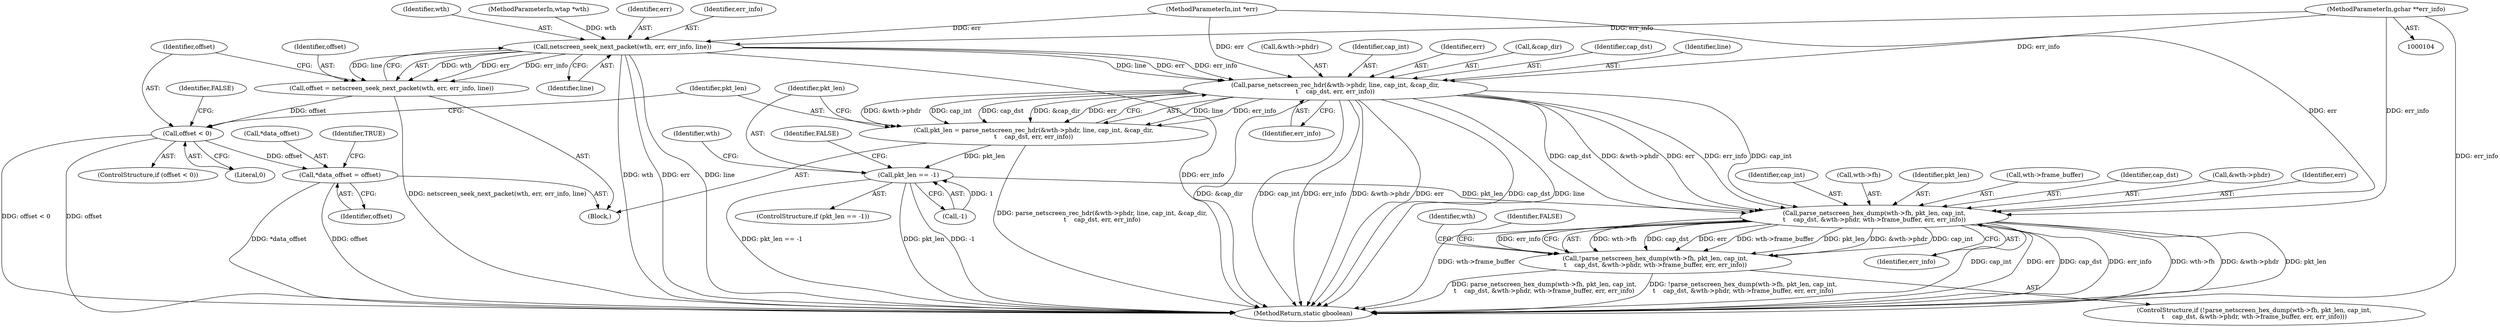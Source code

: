 digraph "1_wireshark_6a140eca7b78b230f1f90a739a32257476513c78@pointer" {
"1000107" [label="(MethodParameterIn,gchar **err_info)"];
"1000118" [label="(Call,netscreen_seek_next_packet(wth, err, err_info, line))"];
"1000116" [label="(Call,offset = netscreen_seek_next_packet(wth, err, err_info, line))"];
"1000124" [label="(Call,offset < 0)"];
"1000202" [label="(Call,*data_offset = offset)"];
"1000131" [label="(Call,parse_netscreen_rec_hdr(&wth->phdr, line, cap_int, &cap_dir,\n\t    cap_dst, err, err_info))"];
"1000129" [label="(Call,pkt_len = parse_netscreen_rec_hdr(&wth->phdr, line, cap_int, &cap_dir,\n\t    cap_dst, err, err_info))"];
"1000144" [label="(Call,pkt_len == -1)"];
"1000152" [label="(Call,parse_netscreen_hex_dump(wth->fh, pkt_len, cap_int,\n\t    cap_dst, &wth->phdr, wth->frame_buffer, err, err_info))"];
"1000151" [label="(Call,!parse_netscreen_hex_dump(wth->fh, pkt_len, cap_int,\n\t    cap_dst, &wth->phdr, wth->frame_buffer, err, err_info))"];
"1000157" [label="(Identifier,cap_int)"];
"1000154" [label="(Identifier,wth)"];
"1000141" [label="(Identifier,err)"];
"1000117" [label="(Identifier,offset)"];
"1000119" [label="(Identifier,wth)"];
"1000142" [label="(Identifier,err_info)"];
"1000105" [label="(MethodParameterIn,wtap *wth)"];
"1000138" [label="(Call,&cap_dir)"];
"1000140" [label="(Identifier,cap_dst)"];
"1000153" [label="(Call,wth->fh)"];
"1000156" [label="(Identifier,pkt_len)"];
"1000123" [label="(ControlStructure,if (offset < 0))"];
"1000163" [label="(Call,wth->frame_buffer)"];
"1000118" [label="(Call,netscreen_seek_next_packet(wth, err, err_info, line))"];
"1000173" [label="(Identifier,wth)"];
"1000136" [label="(Identifier,line)"];
"1000203" [label="(Call,*data_offset)"];
"1000129" [label="(Call,pkt_len = parse_netscreen_rec_hdr(&wth->phdr, line, cap_int, &cap_dir,\n\t    cap_dst, err, err_info))"];
"1000150" [label="(ControlStructure,if (!parse_netscreen_hex_dump(wth->fh, pkt_len, cap_int,\n\t    cap_dst, &wth->phdr, wth->frame_buffer, err, err_info)))"];
"1000151" [label="(Call,!parse_netscreen_hex_dump(wth->fh, pkt_len, cap_int,\n\t    cap_dst, &wth->phdr, wth->frame_buffer, err, err_info))"];
"1000169" [label="(Identifier,FALSE)"];
"1000106" [label="(MethodParameterIn,int *err)"];
"1000131" [label="(Call,parse_netscreen_rec_hdr(&wth->phdr, line, cap_int, &cap_dir,\n\t    cap_dst, err, err_info))"];
"1000107" [label="(MethodParameterIn,gchar **err_info)"];
"1000202" [label="(Call,*data_offset = offset)"];
"1000145" [label="(Identifier,pkt_len)"];
"1000149" [label="(Identifier,FALSE)"];
"1000122" [label="(Identifier,line)"];
"1000128" [label="(Identifier,FALSE)"];
"1000152" [label="(Call,parse_netscreen_hex_dump(wth->fh, pkt_len, cap_int,\n\t    cap_dst, &wth->phdr, wth->frame_buffer, err, err_info))"];
"1000207" [label="(Identifier,TRUE)"];
"1000126" [label="(Literal,0)"];
"1000125" [label="(Identifier,offset)"];
"1000132" [label="(Call,&wth->phdr)"];
"1000116" [label="(Call,offset = netscreen_seek_next_packet(wth, err, err_info, line))"];
"1000158" [label="(Identifier,cap_dst)"];
"1000120" [label="(Identifier,err)"];
"1000167" [label="(Identifier,err_info)"];
"1000137" [label="(Identifier,cap_int)"];
"1000146" [label="(Call,-1)"];
"1000130" [label="(Identifier,pkt_len)"];
"1000159" [label="(Call,&wth->phdr)"];
"1000143" [label="(ControlStructure,if (pkt_len == -1))"];
"1000166" [label="(Identifier,err)"];
"1000208" [label="(MethodReturn,static gboolean)"];
"1000121" [label="(Identifier,err_info)"];
"1000109" [label="(Block,)"];
"1000205" [label="(Identifier,offset)"];
"1000124" [label="(Call,offset < 0)"];
"1000144" [label="(Call,pkt_len == -1)"];
"1000107" -> "1000104"  [label="AST: "];
"1000107" -> "1000208"  [label="DDG: err_info"];
"1000107" -> "1000118"  [label="DDG: err_info"];
"1000107" -> "1000131"  [label="DDG: err_info"];
"1000107" -> "1000152"  [label="DDG: err_info"];
"1000118" -> "1000116"  [label="AST: "];
"1000118" -> "1000122"  [label="CFG: "];
"1000119" -> "1000118"  [label="AST: "];
"1000120" -> "1000118"  [label="AST: "];
"1000121" -> "1000118"  [label="AST: "];
"1000122" -> "1000118"  [label="AST: "];
"1000116" -> "1000118"  [label="CFG: "];
"1000118" -> "1000208"  [label="DDG: err"];
"1000118" -> "1000208"  [label="DDG: err_info"];
"1000118" -> "1000208"  [label="DDG: line"];
"1000118" -> "1000208"  [label="DDG: wth"];
"1000118" -> "1000116"  [label="DDG: wth"];
"1000118" -> "1000116"  [label="DDG: err"];
"1000118" -> "1000116"  [label="DDG: err_info"];
"1000118" -> "1000116"  [label="DDG: line"];
"1000105" -> "1000118"  [label="DDG: wth"];
"1000106" -> "1000118"  [label="DDG: err"];
"1000118" -> "1000131"  [label="DDG: line"];
"1000118" -> "1000131"  [label="DDG: err"];
"1000118" -> "1000131"  [label="DDG: err_info"];
"1000116" -> "1000109"  [label="AST: "];
"1000117" -> "1000116"  [label="AST: "];
"1000125" -> "1000116"  [label="CFG: "];
"1000116" -> "1000208"  [label="DDG: netscreen_seek_next_packet(wth, err, err_info, line)"];
"1000116" -> "1000124"  [label="DDG: offset"];
"1000124" -> "1000123"  [label="AST: "];
"1000124" -> "1000126"  [label="CFG: "];
"1000125" -> "1000124"  [label="AST: "];
"1000126" -> "1000124"  [label="AST: "];
"1000128" -> "1000124"  [label="CFG: "];
"1000130" -> "1000124"  [label="CFG: "];
"1000124" -> "1000208"  [label="DDG: offset"];
"1000124" -> "1000208"  [label="DDG: offset < 0"];
"1000124" -> "1000202"  [label="DDG: offset"];
"1000202" -> "1000109"  [label="AST: "];
"1000202" -> "1000205"  [label="CFG: "];
"1000203" -> "1000202"  [label="AST: "];
"1000205" -> "1000202"  [label="AST: "];
"1000207" -> "1000202"  [label="CFG: "];
"1000202" -> "1000208"  [label="DDG: *data_offset"];
"1000202" -> "1000208"  [label="DDG: offset"];
"1000131" -> "1000129"  [label="AST: "];
"1000131" -> "1000142"  [label="CFG: "];
"1000132" -> "1000131"  [label="AST: "];
"1000136" -> "1000131"  [label="AST: "];
"1000137" -> "1000131"  [label="AST: "];
"1000138" -> "1000131"  [label="AST: "];
"1000140" -> "1000131"  [label="AST: "];
"1000141" -> "1000131"  [label="AST: "];
"1000142" -> "1000131"  [label="AST: "];
"1000129" -> "1000131"  [label="CFG: "];
"1000131" -> "1000208"  [label="DDG: err_info"];
"1000131" -> "1000208"  [label="DDG: &wth->phdr"];
"1000131" -> "1000208"  [label="DDG: err"];
"1000131" -> "1000208"  [label="DDG: cap_dst"];
"1000131" -> "1000208"  [label="DDG: line"];
"1000131" -> "1000208"  [label="DDG: &cap_dir"];
"1000131" -> "1000208"  [label="DDG: cap_int"];
"1000131" -> "1000129"  [label="DDG: line"];
"1000131" -> "1000129"  [label="DDG: err_info"];
"1000131" -> "1000129"  [label="DDG: &wth->phdr"];
"1000131" -> "1000129"  [label="DDG: cap_int"];
"1000131" -> "1000129"  [label="DDG: cap_dst"];
"1000131" -> "1000129"  [label="DDG: &cap_dir"];
"1000131" -> "1000129"  [label="DDG: err"];
"1000106" -> "1000131"  [label="DDG: err"];
"1000131" -> "1000152"  [label="DDG: cap_int"];
"1000131" -> "1000152"  [label="DDG: cap_dst"];
"1000131" -> "1000152"  [label="DDG: &wth->phdr"];
"1000131" -> "1000152"  [label="DDG: err"];
"1000131" -> "1000152"  [label="DDG: err_info"];
"1000129" -> "1000109"  [label="AST: "];
"1000130" -> "1000129"  [label="AST: "];
"1000145" -> "1000129"  [label="CFG: "];
"1000129" -> "1000208"  [label="DDG: parse_netscreen_rec_hdr(&wth->phdr, line, cap_int, &cap_dir,\n\t    cap_dst, err, err_info)"];
"1000129" -> "1000144"  [label="DDG: pkt_len"];
"1000144" -> "1000143"  [label="AST: "];
"1000144" -> "1000146"  [label="CFG: "];
"1000145" -> "1000144"  [label="AST: "];
"1000146" -> "1000144"  [label="AST: "];
"1000149" -> "1000144"  [label="CFG: "];
"1000154" -> "1000144"  [label="CFG: "];
"1000144" -> "1000208"  [label="DDG: pkt_len == -1"];
"1000144" -> "1000208"  [label="DDG: pkt_len"];
"1000144" -> "1000208"  [label="DDG: -1"];
"1000146" -> "1000144"  [label="DDG: 1"];
"1000144" -> "1000152"  [label="DDG: pkt_len"];
"1000152" -> "1000151"  [label="AST: "];
"1000152" -> "1000167"  [label="CFG: "];
"1000153" -> "1000152"  [label="AST: "];
"1000156" -> "1000152"  [label="AST: "];
"1000157" -> "1000152"  [label="AST: "];
"1000158" -> "1000152"  [label="AST: "];
"1000159" -> "1000152"  [label="AST: "];
"1000163" -> "1000152"  [label="AST: "];
"1000166" -> "1000152"  [label="AST: "];
"1000167" -> "1000152"  [label="AST: "];
"1000151" -> "1000152"  [label="CFG: "];
"1000152" -> "1000208"  [label="DDG: cap_int"];
"1000152" -> "1000208"  [label="DDG: wth->fh"];
"1000152" -> "1000208"  [label="DDG: &wth->phdr"];
"1000152" -> "1000208"  [label="DDG: err"];
"1000152" -> "1000208"  [label="DDG: cap_dst"];
"1000152" -> "1000208"  [label="DDG: err_info"];
"1000152" -> "1000208"  [label="DDG: pkt_len"];
"1000152" -> "1000208"  [label="DDG: wth->frame_buffer"];
"1000152" -> "1000151"  [label="DDG: wth->fh"];
"1000152" -> "1000151"  [label="DDG: cap_dst"];
"1000152" -> "1000151"  [label="DDG: err"];
"1000152" -> "1000151"  [label="DDG: wth->frame_buffer"];
"1000152" -> "1000151"  [label="DDG: pkt_len"];
"1000152" -> "1000151"  [label="DDG: &wth->phdr"];
"1000152" -> "1000151"  [label="DDG: cap_int"];
"1000152" -> "1000151"  [label="DDG: err_info"];
"1000106" -> "1000152"  [label="DDG: err"];
"1000151" -> "1000150"  [label="AST: "];
"1000169" -> "1000151"  [label="CFG: "];
"1000173" -> "1000151"  [label="CFG: "];
"1000151" -> "1000208"  [label="DDG: !parse_netscreen_hex_dump(wth->fh, pkt_len, cap_int,\n\t    cap_dst, &wth->phdr, wth->frame_buffer, err, err_info)"];
"1000151" -> "1000208"  [label="DDG: parse_netscreen_hex_dump(wth->fh, pkt_len, cap_int,\n\t    cap_dst, &wth->phdr, wth->frame_buffer, err, err_info)"];
}
